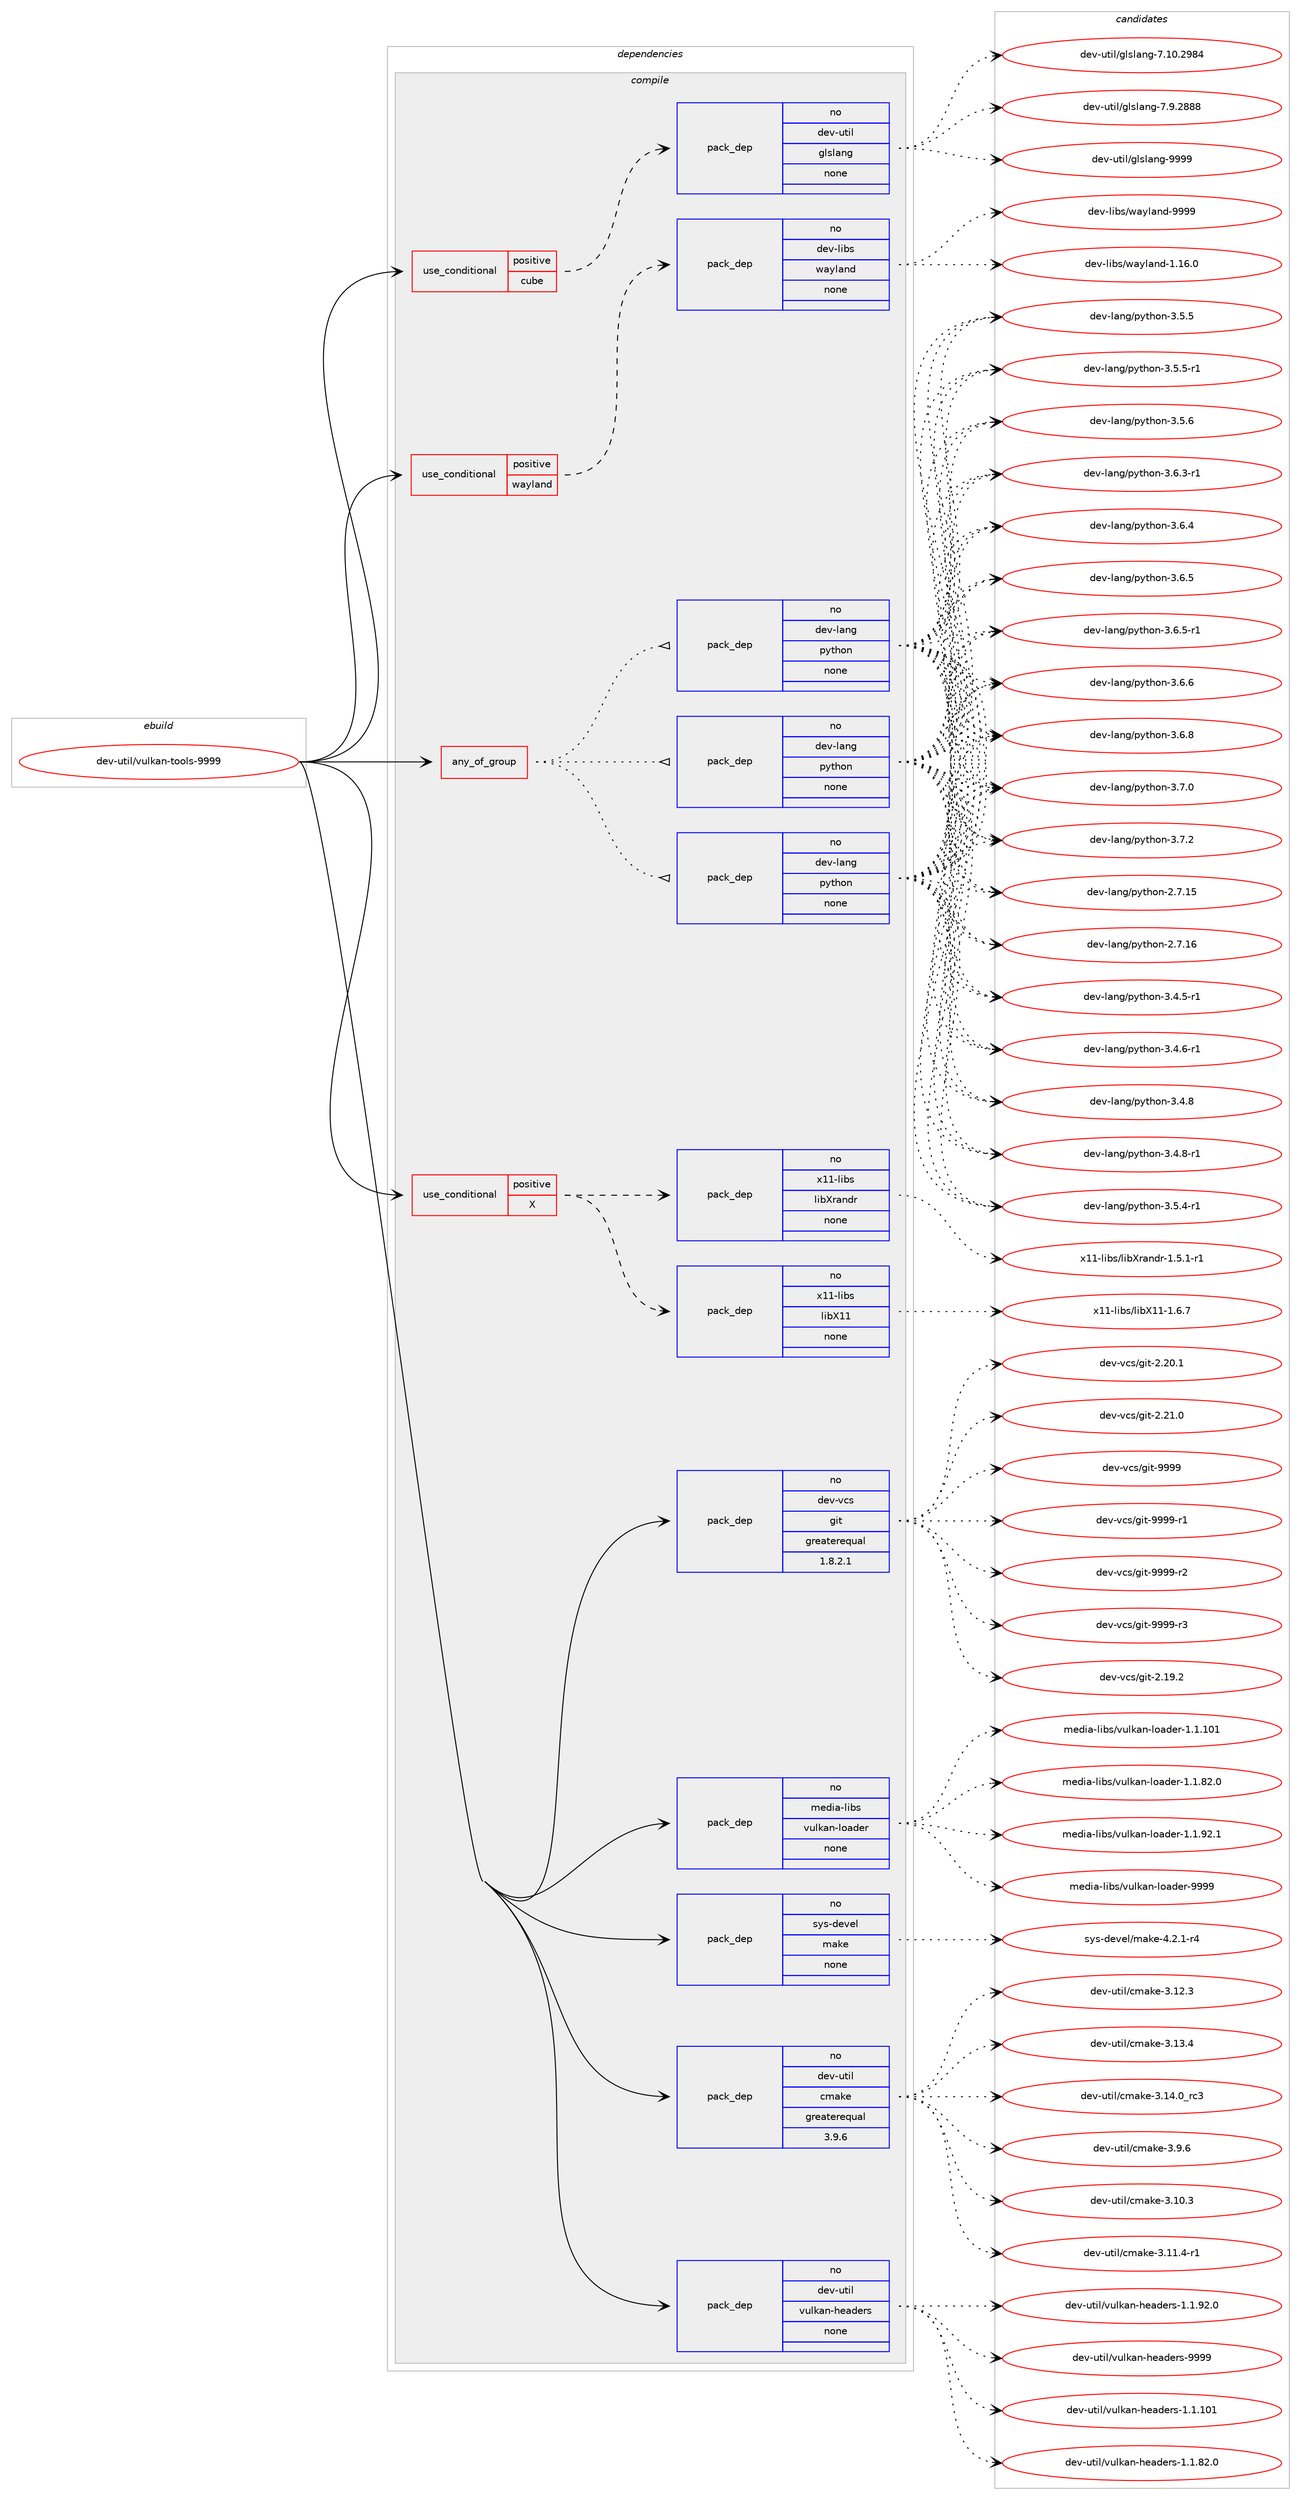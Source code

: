 digraph prolog {

# *************
# Graph options
# *************

newrank=true;
concentrate=true;
compound=true;
graph [rankdir=LR,fontname=Helvetica,fontsize=10,ranksep=1.5];#, ranksep=2.5, nodesep=0.2];
edge  [arrowhead=vee];
node  [fontname=Helvetica,fontsize=10];

# **********
# The ebuild
# **********

subgraph cluster_leftcol {
color=gray;
rank=same;
label=<<i>ebuild</i>>;
id [label="dev-util/vulkan-tools-9999", color=red, width=4, href="../dev-util/vulkan-tools-9999.svg"];
}

# ****************
# The dependencies
# ****************

subgraph cluster_midcol {
color=gray;
label=<<i>dependencies</i>>;
subgraph cluster_compile {
fillcolor="#eeeeee";
style=filled;
label=<<i>compile</i>>;
subgraph any23144 {
dependency1549902 [label=<<TABLE BORDER="0" CELLBORDER="1" CELLSPACING="0" CELLPADDING="4"><TR><TD CELLPADDING="10">any_of_group</TD></TR></TABLE>>, shape=none, color=red];subgraph pack1100932 {
dependency1549903 [label=<<TABLE BORDER="0" CELLBORDER="1" CELLSPACING="0" CELLPADDING="4" WIDTH="220"><TR><TD ROWSPAN="6" CELLPADDING="30">pack_dep</TD></TR><TR><TD WIDTH="110">no</TD></TR><TR><TD>dev-lang</TD></TR><TR><TD>python</TD></TR><TR><TD>none</TD></TR><TR><TD></TD></TR></TABLE>>, shape=none, color=blue];
}
dependency1549902:e -> dependency1549903:w [weight=20,style="dotted",arrowhead="oinv"];
subgraph pack1100933 {
dependency1549904 [label=<<TABLE BORDER="0" CELLBORDER="1" CELLSPACING="0" CELLPADDING="4" WIDTH="220"><TR><TD ROWSPAN="6" CELLPADDING="30">pack_dep</TD></TR><TR><TD WIDTH="110">no</TD></TR><TR><TD>dev-lang</TD></TR><TR><TD>python</TD></TR><TR><TD>none</TD></TR><TR><TD></TD></TR></TABLE>>, shape=none, color=blue];
}
dependency1549902:e -> dependency1549904:w [weight=20,style="dotted",arrowhead="oinv"];
subgraph pack1100934 {
dependency1549905 [label=<<TABLE BORDER="0" CELLBORDER="1" CELLSPACING="0" CELLPADDING="4" WIDTH="220"><TR><TD ROWSPAN="6" CELLPADDING="30">pack_dep</TD></TR><TR><TD WIDTH="110">no</TD></TR><TR><TD>dev-lang</TD></TR><TR><TD>python</TD></TR><TR><TD>none</TD></TR><TR><TD></TD></TR></TABLE>>, shape=none, color=blue];
}
dependency1549902:e -> dependency1549905:w [weight=20,style="dotted",arrowhead="oinv"];
}
id:e -> dependency1549902:w [weight=20,style="solid",arrowhead="vee"];
subgraph cond425233 {
dependency1549906 [label=<<TABLE BORDER="0" CELLBORDER="1" CELLSPACING="0" CELLPADDING="4"><TR><TD ROWSPAN="3" CELLPADDING="10">use_conditional</TD></TR><TR><TD>positive</TD></TR><TR><TD>X</TD></TR></TABLE>>, shape=none, color=red];
subgraph pack1100935 {
dependency1549907 [label=<<TABLE BORDER="0" CELLBORDER="1" CELLSPACING="0" CELLPADDING="4" WIDTH="220"><TR><TD ROWSPAN="6" CELLPADDING="30">pack_dep</TD></TR><TR><TD WIDTH="110">no</TD></TR><TR><TD>x11-libs</TD></TR><TR><TD>libX11</TD></TR><TR><TD>none</TD></TR><TR><TD></TD></TR></TABLE>>, shape=none, color=blue];
}
dependency1549906:e -> dependency1549907:w [weight=20,style="dashed",arrowhead="vee"];
subgraph pack1100936 {
dependency1549908 [label=<<TABLE BORDER="0" CELLBORDER="1" CELLSPACING="0" CELLPADDING="4" WIDTH="220"><TR><TD ROWSPAN="6" CELLPADDING="30">pack_dep</TD></TR><TR><TD WIDTH="110">no</TD></TR><TR><TD>x11-libs</TD></TR><TR><TD>libXrandr</TD></TR><TR><TD>none</TD></TR><TR><TD></TD></TR></TABLE>>, shape=none, color=blue];
}
dependency1549906:e -> dependency1549908:w [weight=20,style="dashed",arrowhead="vee"];
}
id:e -> dependency1549906:w [weight=20,style="solid",arrowhead="vee"];
subgraph cond425234 {
dependency1549909 [label=<<TABLE BORDER="0" CELLBORDER="1" CELLSPACING="0" CELLPADDING="4"><TR><TD ROWSPAN="3" CELLPADDING="10">use_conditional</TD></TR><TR><TD>positive</TD></TR><TR><TD>cube</TD></TR></TABLE>>, shape=none, color=red];
subgraph pack1100937 {
dependency1549910 [label=<<TABLE BORDER="0" CELLBORDER="1" CELLSPACING="0" CELLPADDING="4" WIDTH="220"><TR><TD ROWSPAN="6" CELLPADDING="30">pack_dep</TD></TR><TR><TD WIDTH="110">no</TD></TR><TR><TD>dev-util</TD></TR><TR><TD>glslang</TD></TR><TR><TD>none</TD></TR><TR><TD></TD></TR></TABLE>>, shape=none, color=blue];
}
dependency1549909:e -> dependency1549910:w [weight=20,style="dashed",arrowhead="vee"];
}
id:e -> dependency1549909:w [weight=20,style="solid",arrowhead="vee"];
subgraph cond425235 {
dependency1549911 [label=<<TABLE BORDER="0" CELLBORDER="1" CELLSPACING="0" CELLPADDING="4"><TR><TD ROWSPAN="3" CELLPADDING="10">use_conditional</TD></TR><TR><TD>positive</TD></TR><TR><TD>wayland</TD></TR></TABLE>>, shape=none, color=red];
subgraph pack1100938 {
dependency1549912 [label=<<TABLE BORDER="0" CELLBORDER="1" CELLSPACING="0" CELLPADDING="4" WIDTH="220"><TR><TD ROWSPAN="6" CELLPADDING="30">pack_dep</TD></TR><TR><TD WIDTH="110">no</TD></TR><TR><TD>dev-libs</TD></TR><TR><TD>wayland</TD></TR><TR><TD>none</TD></TR><TR><TD></TD></TR></TABLE>>, shape=none, color=blue];
}
dependency1549911:e -> dependency1549912:w [weight=20,style="dashed",arrowhead="vee"];
}
id:e -> dependency1549911:w [weight=20,style="solid",arrowhead="vee"];
subgraph pack1100939 {
dependency1549913 [label=<<TABLE BORDER="0" CELLBORDER="1" CELLSPACING="0" CELLPADDING="4" WIDTH="220"><TR><TD ROWSPAN="6" CELLPADDING="30">pack_dep</TD></TR><TR><TD WIDTH="110">no</TD></TR><TR><TD>dev-util</TD></TR><TR><TD>cmake</TD></TR><TR><TD>greaterequal</TD></TR><TR><TD>3.9.6</TD></TR></TABLE>>, shape=none, color=blue];
}
id:e -> dependency1549913:w [weight=20,style="solid",arrowhead="vee"];
subgraph pack1100940 {
dependency1549914 [label=<<TABLE BORDER="0" CELLBORDER="1" CELLSPACING="0" CELLPADDING="4" WIDTH="220"><TR><TD ROWSPAN="6" CELLPADDING="30">pack_dep</TD></TR><TR><TD WIDTH="110">no</TD></TR><TR><TD>dev-util</TD></TR><TR><TD>vulkan-headers</TD></TR><TR><TD>none</TD></TR><TR><TD></TD></TR></TABLE>>, shape=none, color=blue];
}
id:e -> dependency1549914:w [weight=20,style="solid",arrowhead="vee"];
subgraph pack1100941 {
dependency1549915 [label=<<TABLE BORDER="0" CELLBORDER="1" CELLSPACING="0" CELLPADDING="4" WIDTH="220"><TR><TD ROWSPAN="6" CELLPADDING="30">pack_dep</TD></TR><TR><TD WIDTH="110">no</TD></TR><TR><TD>dev-vcs</TD></TR><TR><TD>git</TD></TR><TR><TD>greaterequal</TD></TR><TR><TD>1.8.2.1</TD></TR></TABLE>>, shape=none, color=blue];
}
id:e -> dependency1549915:w [weight=20,style="solid",arrowhead="vee"];
subgraph pack1100942 {
dependency1549916 [label=<<TABLE BORDER="0" CELLBORDER="1" CELLSPACING="0" CELLPADDING="4" WIDTH="220"><TR><TD ROWSPAN="6" CELLPADDING="30">pack_dep</TD></TR><TR><TD WIDTH="110">no</TD></TR><TR><TD>media-libs</TD></TR><TR><TD>vulkan-loader</TD></TR><TR><TD>none</TD></TR><TR><TD></TD></TR></TABLE>>, shape=none, color=blue];
}
id:e -> dependency1549916:w [weight=20,style="solid",arrowhead="vee"];
subgraph pack1100943 {
dependency1549917 [label=<<TABLE BORDER="0" CELLBORDER="1" CELLSPACING="0" CELLPADDING="4" WIDTH="220"><TR><TD ROWSPAN="6" CELLPADDING="30">pack_dep</TD></TR><TR><TD WIDTH="110">no</TD></TR><TR><TD>sys-devel</TD></TR><TR><TD>make</TD></TR><TR><TD>none</TD></TR><TR><TD></TD></TR></TABLE>>, shape=none, color=blue];
}
id:e -> dependency1549917:w [weight=20,style="solid",arrowhead="vee"];
}
subgraph cluster_compileandrun {
fillcolor="#eeeeee";
style=filled;
label=<<i>compile and run</i>>;
}
subgraph cluster_run {
fillcolor="#eeeeee";
style=filled;
label=<<i>run</i>>;
}
}

# **************
# The candidates
# **************

subgraph cluster_choices {
rank=same;
color=gray;
label=<<i>candidates</i>>;

subgraph choice1100932 {
color=black;
nodesep=1;
choice10010111845108971101034711212111610411111045504655464953 [label="dev-lang/python-2.7.15", color=red, width=4,href="../dev-lang/python-2.7.15.svg"];
choice10010111845108971101034711212111610411111045504655464954 [label="dev-lang/python-2.7.16", color=red, width=4,href="../dev-lang/python-2.7.16.svg"];
choice1001011184510897110103471121211161041111104551465246534511449 [label="dev-lang/python-3.4.5-r1", color=red, width=4,href="../dev-lang/python-3.4.5-r1.svg"];
choice1001011184510897110103471121211161041111104551465246544511449 [label="dev-lang/python-3.4.6-r1", color=red, width=4,href="../dev-lang/python-3.4.6-r1.svg"];
choice100101118451089711010347112121116104111110455146524656 [label="dev-lang/python-3.4.8", color=red, width=4,href="../dev-lang/python-3.4.8.svg"];
choice1001011184510897110103471121211161041111104551465246564511449 [label="dev-lang/python-3.4.8-r1", color=red, width=4,href="../dev-lang/python-3.4.8-r1.svg"];
choice1001011184510897110103471121211161041111104551465346524511449 [label="dev-lang/python-3.5.4-r1", color=red, width=4,href="../dev-lang/python-3.5.4-r1.svg"];
choice100101118451089711010347112121116104111110455146534653 [label="dev-lang/python-3.5.5", color=red, width=4,href="../dev-lang/python-3.5.5.svg"];
choice1001011184510897110103471121211161041111104551465346534511449 [label="dev-lang/python-3.5.5-r1", color=red, width=4,href="../dev-lang/python-3.5.5-r1.svg"];
choice100101118451089711010347112121116104111110455146534654 [label="dev-lang/python-3.5.6", color=red, width=4,href="../dev-lang/python-3.5.6.svg"];
choice1001011184510897110103471121211161041111104551465446514511449 [label="dev-lang/python-3.6.3-r1", color=red, width=4,href="../dev-lang/python-3.6.3-r1.svg"];
choice100101118451089711010347112121116104111110455146544652 [label="dev-lang/python-3.6.4", color=red, width=4,href="../dev-lang/python-3.6.4.svg"];
choice100101118451089711010347112121116104111110455146544653 [label="dev-lang/python-3.6.5", color=red, width=4,href="../dev-lang/python-3.6.5.svg"];
choice1001011184510897110103471121211161041111104551465446534511449 [label="dev-lang/python-3.6.5-r1", color=red, width=4,href="../dev-lang/python-3.6.5-r1.svg"];
choice100101118451089711010347112121116104111110455146544654 [label="dev-lang/python-3.6.6", color=red, width=4,href="../dev-lang/python-3.6.6.svg"];
choice100101118451089711010347112121116104111110455146544656 [label="dev-lang/python-3.6.8", color=red, width=4,href="../dev-lang/python-3.6.8.svg"];
choice100101118451089711010347112121116104111110455146554648 [label="dev-lang/python-3.7.0", color=red, width=4,href="../dev-lang/python-3.7.0.svg"];
choice100101118451089711010347112121116104111110455146554650 [label="dev-lang/python-3.7.2", color=red, width=4,href="../dev-lang/python-3.7.2.svg"];
dependency1549903:e -> choice10010111845108971101034711212111610411111045504655464953:w [style=dotted,weight="100"];
dependency1549903:e -> choice10010111845108971101034711212111610411111045504655464954:w [style=dotted,weight="100"];
dependency1549903:e -> choice1001011184510897110103471121211161041111104551465246534511449:w [style=dotted,weight="100"];
dependency1549903:e -> choice1001011184510897110103471121211161041111104551465246544511449:w [style=dotted,weight="100"];
dependency1549903:e -> choice100101118451089711010347112121116104111110455146524656:w [style=dotted,weight="100"];
dependency1549903:e -> choice1001011184510897110103471121211161041111104551465246564511449:w [style=dotted,weight="100"];
dependency1549903:e -> choice1001011184510897110103471121211161041111104551465346524511449:w [style=dotted,weight="100"];
dependency1549903:e -> choice100101118451089711010347112121116104111110455146534653:w [style=dotted,weight="100"];
dependency1549903:e -> choice1001011184510897110103471121211161041111104551465346534511449:w [style=dotted,weight="100"];
dependency1549903:e -> choice100101118451089711010347112121116104111110455146534654:w [style=dotted,weight="100"];
dependency1549903:e -> choice1001011184510897110103471121211161041111104551465446514511449:w [style=dotted,weight="100"];
dependency1549903:e -> choice100101118451089711010347112121116104111110455146544652:w [style=dotted,weight="100"];
dependency1549903:e -> choice100101118451089711010347112121116104111110455146544653:w [style=dotted,weight="100"];
dependency1549903:e -> choice1001011184510897110103471121211161041111104551465446534511449:w [style=dotted,weight="100"];
dependency1549903:e -> choice100101118451089711010347112121116104111110455146544654:w [style=dotted,weight="100"];
dependency1549903:e -> choice100101118451089711010347112121116104111110455146544656:w [style=dotted,weight="100"];
dependency1549903:e -> choice100101118451089711010347112121116104111110455146554648:w [style=dotted,weight="100"];
dependency1549903:e -> choice100101118451089711010347112121116104111110455146554650:w [style=dotted,weight="100"];
}
subgraph choice1100933 {
color=black;
nodesep=1;
choice10010111845108971101034711212111610411111045504655464953 [label="dev-lang/python-2.7.15", color=red, width=4,href="../dev-lang/python-2.7.15.svg"];
choice10010111845108971101034711212111610411111045504655464954 [label="dev-lang/python-2.7.16", color=red, width=4,href="../dev-lang/python-2.7.16.svg"];
choice1001011184510897110103471121211161041111104551465246534511449 [label="dev-lang/python-3.4.5-r1", color=red, width=4,href="../dev-lang/python-3.4.5-r1.svg"];
choice1001011184510897110103471121211161041111104551465246544511449 [label="dev-lang/python-3.4.6-r1", color=red, width=4,href="../dev-lang/python-3.4.6-r1.svg"];
choice100101118451089711010347112121116104111110455146524656 [label="dev-lang/python-3.4.8", color=red, width=4,href="../dev-lang/python-3.4.8.svg"];
choice1001011184510897110103471121211161041111104551465246564511449 [label="dev-lang/python-3.4.8-r1", color=red, width=4,href="../dev-lang/python-3.4.8-r1.svg"];
choice1001011184510897110103471121211161041111104551465346524511449 [label="dev-lang/python-3.5.4-r1", color=red, width=4,href="../dev-lang/python-3.5.4-r1.svg"];
choice100101118451089711010347112121116104111110455146534653 [label="dev-lang/python-3.5.5", color=red, width=4,href="../dev-lang/python-3.5.5.svg"];
choice1001011184510897110103471121211161041111104551465346534511449 [label="dev-lang/python-3.5.5-r1", color=red, width=4,href="../dev-lang/python-3.5.5-r1.svg"];
choice100101118451089711010347112121116104111110455146534654 [label="dev-lang/python-3.5.6", color=red, width=4,href="../dev-lang/python-3.5.6.svg"];
choice1001011184510897110103471121211161041111104551465446514511449 [label="dev-lang/python-3.6.3-r1", color=red, width=4,href="../dev-lang/python-3.6.3-r1.svg"];
choice100101118451089711010347112121116104111110455146544652 [label="dev-lang/python-3.6.4", color=red, width=4,href="../dev-lang/python-3.6.4.svg"];
choice100101118451089711010347112121116104111110455146544653 [label="dev-lang/python-3.6.5", color=red, width=4,href="../dev-lang/python-3.6.5.svg"];
choice1001011184510897110103471121211161041111104551465446534511449 [label="dev-lang/python-3.6.5-r1", color=red, width=4,href="../dev-lang/python-3.6.5-r1.svg"];
choice100101118451089711010347112121116104111110455146544654 [label="dev-lang/python-3.6.6", color=red, width=4,href="../dev-lang/python-3.6.6.svg"];
choice100101118451089711010347112121116104111110455146544656 [label="dev-lang/python-3.6.8", color=red, width=4,href="../dev-lang/python-3.6.8.svg"];
choice100101118451089711010347112121116104111110455146554648 [label="dev-lang/python-3.7.0", color=red, width=4,href="../dev-lang/python-3.7.0.svg"];
choice100101118451089711010347112121116104111110455146554650 [label="dev-lang/python-3.7.2", color=red, width=4,href="../dev-lang/python-3.7.2.svg"];
dependency1549904:e -> choice10010111845108971101034711212111610411111045504655464953:w [style=dotted,weight="100"];
dependency1549904:e -> choice10010111845108971101034711212111610411111045504655464954:w [style=dotted,weight="100"];
dependency1549904:e -> choice1001011184510897110103471121211161041111104551465246534511449:w [style=dotted,weight="100"];
dependency1549904:e -> choice1001011184510897110103471121211161041111104551465246544511449:w [style=dotted,weight="100"];
dependency1549904:e -> choice100101118451089711010347112121116104111110455146524656:w [style=dotted,weight="100"];
dependency1549904:e -> choice1001011184510897110103471121211161041111104551465246564511449:w [style=dotted,weight="100"];
dependency1549904:e -> choice1001011184510897110103471121211161041111104551465346524511449:w [style=dotted,weight="100"];
dependency1549904:e -> choice100101118451089711010347112121116104111110455146534653:w [style=dotted,weight="100"];
dependency1549904:e -> choice1001011184510897110103471121211161041111104551465346534511449:w [style=dotted,weight="100"];
dependency1549904:e -> choice100101118451089711010347112121116104111110455146534654:w [style=dotted,weight="100"];
dependency1549904:e -> choice1001011184510897110103471121211161041111104551465446514511449:w [style=dotted,weight="100"];
dependency1549904:e -> choice100101118451089711010347112121116104111110455146544652:w [style=dotted,weight="100"];
dependency1549904:e -> choice100101118451089711010347112121116104111110455146544653:w [style=dotted,weight="100"];
dependency1549904:e -> choice1001011184510897110103471121211161041111104551465446534511449:w [style=dotted,weight="100"];
dependency1549904:e -> choice100101118451089711010347112121116104111110455146544654:w [style=dotted,weight="100"];
dependency1549904:e -> choice100101118451089711010347112121116104111110455146544656:w [style=dotted,weight="100"];
dependency1549904:e -> choice100101118451089711010347112121116104111110455146554648:w [style=dotted,weight="100"];
dependency1549904:e -> choice100101118451089711010347112121116104111110455146554650:w [style=dotted,weight="100"];
}
subgraph choice1100934 {
color=black;
nodesep=1;
choice10010111845108971101034711212111610411111045504655464953 [label="dev-lang/python-2.7.15", color=red, width=4,href="../dev-lang/python-2.7.15.svg"];
choice10010111845108971101034711212111610411111045504655464954 [label="dev-lang/python-2.7.16", color=red, width=4,href="../dev-lang/python-2.7.16.svg"];
choice1001011184510897110103471121211161041111104551465246534511449 [label="dev-lang/python-3.4.5-r1", color=red, width=4,href="../dev-lang/python-3.4.5-r1.svg"];
choice1001011184510897110103471121211161041111104551465246544511449 [label="dev-lang/python-3.4.6-r1", color=red, width=4,href="../dev-lang/python-3.4.6-r1.svg"];
choice100101118451089711010347112121116104111110455146524656 [label="dev-lang/python-3.4.8", color=red, width=4,href="../dev-lang/python-3.4.8.svg"];
choice1001011184510897110103471121211161041111104551465246564511449 [label="dev-lang/python-3.4.8-r1", color=red, width=4,href="../dev-lang/python-3.4.8-r1.svg"];
choice1001011184510897110103471121211161041111104551465346524511449 [label="dev-lang/python-3.5.4-r1", color=red, width=4,href="../dev-lang/python-3.5.4-r1.svg"];
choice100101118451089711010347112121116104111110455146534653 [label="dev-lang/python-3.5.5", color=red, width=4,href="../dev-lang/python-3.5.5.svg"];
choice1001011184510897110103471121211161041111104551465346534511449 [label="dev-lang/python-3.5.5-r1", color=red, width=4,href="../dev-lang/python-3.5.5-r1.svg"];
choice100101118451089711010347112121116104111110455146534654 [label="dev-lang/python-3.5.6", color=red, width=4,href="../dev-lang/python-3.5.6.svg"];
choice1001011184510897110103471121211161041111104551465446514511449 [label="dev-lang/python-3.6.3-r1", color=red, width=4,href="../dev-lang/python-3.6.3-r1.svg"];
choice100101118451089711010347112121116104111110455146544652 [label="dev-lang/python-3.6.4", color=red, width=4,href="../dev-lang/python-3.6.4.svg"];
choice100101118451089711010347112121116104111110455146544653 [label="dev-lang/python-3.6.5", color=red, width=4,href="../dev-lang/python-3.6.5.svg"];
choice1001011184510897110103471121211161041111104551465446534511449 [label="dev-lang/python-3.6.5-r1", color=red, width=4,href="../dev-lang/python-3.6.5-r1.svg"];
choice100101118451089711010347112121116104111110455146544654 [label="dev-lang/python-3.6.6", color=red, width=4,href="../dev-lang/python-3.6.6.svg"];
choice100101118451089711010347112121116104111110455146544656 [label="dev-lang/python-3.6.8", color=red, width=4,href="../dev-lang/python-3.6.8.svg"];
choice100101118451089711010347112121116104111110455146554648 [label="dev-lang/python-3.7.0", color=red, width=4,href="../dev-lang/python-3.7.0.svg"];
choice100101118451089711010347112121116104111110455146554650 [label="dev-lang/python-3.7.2", color=red, width=4,href="../dev-lang/python-3.7.2.svg"];
dependency1549905:e -> choice10010111845108971101034711212111610411111045504655464953:w [style=dotted,weight="100"];
dependency1549905:e -> choice10010111845108971101034711212111610411111045504655464954:w [style=dotted,weight="100"];
dependency1549905:e -> choice1001011184510897110103471121211161041111104551465246534511449:w [style=dotted,weight="100"];
dependency1549905:e -> choice1001011184510897110103471121211161041111104551465246544511449:w [style=dotted,weight="100"];
dependency1549905:e -> choice100101118451089711010347112121116104111110455146524656:w [style=dotted,weight="100"];
dependency1549905:e -> choice1001011184510897110103471121211161041111104551465246564511449:w [style=dotted,weight="100"];
dependency1549905:e -> choice1001011184510897110103471121211161041111104551465346524511449:w [style=dotted,weight="100"];
dependency1549905:e -> choice100101118451089711010347112121116104111110455146534653:w [style=dotted,weight="100"];
dependency1549905:e -> choice1001011184510897110103471121211161041111104551465346534511449:w [style=dotted,weight="100"];
dependency1549905:e -> choice100101118451089711010347112121116104111110455146534654:w [style=dotted,weight="100"];
dependency1549905:e -> choice1001011184510897110103471121211161041111104551465446514511449:w [style=dotted,weight="100"];
dependency1549905:e -> choice100101118451089711010347112121116104111110455146544652:w [style=dotted,weight="100"];
dependency1549905:e -> choice100101118451089711010347112121116104111110455146544653:w [style=dotted,weight="100"];
dependency1549905:e -> choice1001011184510897110103471121211161041111104551465446534511449:w [style=dotted,weight="100"];
dependency1549905:e -> choice100101118451089711010347112121116104111110455146544654:w [style=dotted,weight="100"];
dependency1549905:e -> choice100101118451089711010347112121116104111110455146544656:w [style=dotted,weight="100"];
dependency1549905:e -> choice100101118451089711010347112121116104111110455146554648:w [style=dotted,weight="100"];
dependency1549905:e -> choice100101118451089711010347112121116104111110455146554650:w [style=dotted,weight="100"];
}
subgraph choice1100935 {
color=black;
nodesep=1;
choice120494945108105981154710810598884949454946544655 [label="x11-libs/libX11-1.6.7", color=red, width=4,href="../x11-libs/libX11-1.6.7.svg"];
dependency1549907:e -> choice120494945108105981154710810598884949454946544655:w [style=dotted,weight="100"];
}
subgraph choice1100936 {
color=black;
nodesep=1;
choice12049494510810598115471081059888114971101001144549465346494511449 [label="x11-libs/libXrandr-1.5.1-r1", color=red, width=4,href="../x11-libs/libXrandr-1.5.1-r1.svg"];
dependency1549908:e -> choice12049494510810598115471081059888114971101001144549465346494511449:w [style=dotted,weight="100"];
}
subgraph choice1100937 {
color=black;
nodesep=1;
choice10010111845117116105108471031081151089711010345554649484650575652 [label="dev-util/glslang-7.10.2984", color=red, width=4,href="../dev-util/glslang-7.10.2984.svg"];
choice100101118451171161051084710310811510897110103455546574650565656 [label="dev-util/glslang-7.9.2888", color=red, width=4,href="../dev-util/glslang-7.9.2888.svg"];
choice1001011184511711610510847103108115108971101034557575757 [label="dev-util/glslang-9999", color=red, width=4,href="../dev-util/glslang-9999.svg"];
dependency1549910:e -> choice10010111845117116105108471031081151089711010345554649484650575652:w [style=dotted,weight="100"];
dependency1549910:e -> choice100101118451171161051084710310811510897110103455546574650565656:w [style=dotted,weight="100"];
dependency1549910:e -> choice1001011184511711610510847103108115108971101034557575757:w [style=dotted,weight="100"];
}
subgraph choice1100938 {
color=black;
nodesep=1;
choice100101118451081059811547119971211089711010045494649544648 [label="dev-libs/wayland-1.16.0", color=red, width=4,href="../dev-libs/wayland-1.16.0.svg"];
choice10010111845108105981154711997121108971101004557575757 [label="dev-libs/wayland-9999", color=red, width=4,href="../dev-libs/wayland-9999.svg"];
dependency1549912:e -> choice100101118451081059811547119971211089711010045494649544648:w [style=dotted,weight="100"];
dependency1549912:e -> choice10010111845108105981154711997121108971101004557575757:w [style=dotted,weight="100"];
}
subgraph choice1100939 {
color=black;
nodesep=1;
choice1001011184511711610510847991099710710145514649484651 [label="dev-util/cmake-3.10.3", color=red, width=4,href="../dev-util/cmake-3.10.3.svg"];
choice10010111845117116105108479910997107101455146494946524511449 [label="dev-util/cmake-3.11.4-r1", color=red, width=4,href="../dev-util/cmake-3.11.4-r1.svg"];
choice1001011184511711610510847991099710710145514649504651 [label="dev-util/cmake-3.12.3", color=red, width=4,href="../dev-util/cmake-3.12.3.svg"];
choice1001011184511711610510847991099710710145514649514652 [label="dev-util/cmake-3.13.4", color=red, width=4,href="../dev-util/cmake-3.13.4.svg"];
choice1001011184511711610510847991099710710145514649524648951149951 [label="dev-util/cmake-3.14.0_rc3", color=red, width=4,href="../dev-util/cmake-3.14.0_rc3.svg"];
choice10010111845117116105108479910997107101455146574654 [label="dev-util/cmake-3.9.6", color=red, width=4,href="../dev-util/cmake-3.9.6.svg"];
dependency1549913:e -> choice1001011184511711610510847991099710710145514649484651:w [style=dotted,weight="100"];
dependency1549913:e -> choice10010111845117116105108479910997107101455146494946524511449:w [style=dotted,weight="100"];
dependency1549913:e -> choice1001011184511711610510847991099710710145514649504651:w [style=dotted,weight="100"];
dependency1549913:e -> choice1001011184511711610510847991099710710145514649514652:w [style=dotted,weight="100"];
dependency1549913:e -> choice1001011184511711610510847991099710710145514649524648951149951:w [style=dotted,weight="100"];
dependency1549913:e -> choice10010111845117116105108479910997107101455146574654:w [style=dotted,weight="100"];
}
subgraph choice1100940 {
color=black;
nodesep=1;
choice10010111845117116105108471181171081079711045104101971001011141154549464946494849 [label="dev-util/vulkan-headers-1.1.101", color=red, width=4,href="../dev-util/vulkan-headers-1.1.101.svg"];
choice1001011184511711610510847118117108107971104510410197100101114115454946494656504648 [label="dev-util/vulkan-headers-1.1.82.0", color=red, width=4,href="../dev-util/vulkan-headers-1.1.82.0.svg"];
choice1001011184511711610510847118117108107971104510410197100101114115454946494657504648 [label="dev-util/vulkan-headers-1.1.92.0", color=red, width=4,href="../dev-util/vulkan-headers-1.1.92.0.svg"];
choice10010111845117116105108471181171081079711045104101971001011141154557575757 [label="dev-util/vulkan-headers-9999", color=red, width=4,href="../dev-util/vulkan-headers-9999.svg"];
dependency1549914:e -> choice10010111845117116105108471181171081079711045104101971001011141154549464946494849:w [style=dotted,weight="100"];
dependency1549914:e -> choice1001011184511711610510847118117108107971104510410197100101114115454946494656504648:w [style=dotted,weight="100"];
dependency1549914:e -> choice1001011184511711610510847118117108107971104510410197100101114115454946494657504648:w [style=dotted,weight="100"];
dependency1549914:e -> choice10010111845117116105108471181171081079711045104101971001011141154557575757:w [style=dotted,weight="100"];
}
subgraph choice1100941 {
color=black;
nodesep=1;
choice10010111845118991154710310511645504649574650 [label="dev-vcs/git-2.19.2", color=red, width=4,href="../dev-vcs/git-2.19.2.svg"];
choice10010111845118991154710310511645504650484649 [label="dev-vcs/git-2.20.1", color=red, width=4,href="../dev-vcs/git-2.20.1.svg"];
choice10010111845118991154710310511645504650494648 [label="dev-vcs/git-2.21.0", color=red, width=4,href="../dev-vcs/git-2.21.0.svg"];
choice1001011184511899115471031051164557575757 [label="dev-vcs/git-9999", color=red, width=4,href="../dev-vcs/git-9999.svg"];
choice10010111845118991154710310511645575757574511449 [label="dev-vcs/git-9999-r1", color=red, width=4,href="../dev-vcs/git-9999-r1.svg"];
choice10010111845118991154710310511645575757574511450 [label="dev-vcs/git-9999-r2", color=red, width=4,href="../dev-vcs/git-9999-r2.svg"];
choice10010111845118991154710310511645575757574511451 [label="dev-vcs/git-9999-r3", color=red, width=4,href="../dev-vcs/git-9999-r3.svg"];
dependency1549915:e -> choice10010111845118991154710310511645504649574650:w [style=dotted,weight="100"];
dependency1549915:e -> choice10010111845118991154710310511645504650484649:w [style=dotted,weight="100"];
dependency1549915:e -> choice10010111845118991154710310511645504650494648:w [style=dotted,weight="100"];
dependency1549915:e -> choice1001011184511899115471031051164557575757:w [style=dotted,weight="100"];
dependency1549915:e -> choice10010111845118991154710310511645575757574511449:w [style=dotted,weight="100"];
dependency1549915:e -> choice10010111845118991154710310511645575757574511450:w [style=dotted,weight="100"];
dependency1549915:e -> choice10010111845118991154710310511645575757574511451:w [style=dotted,weight="100"];
}
subgraph choice1100942 {
color=black;
nodesep=1;
choice109101100105974510810598115471181171081079711045108111971001011144549464946494849 [label="media-libs/vulkan-loader-1.1.101", color=red, width=4,href="../media-libs/vulkan-loader-1.1.101.svg"];
choice10910110010597451081059811547118117108107971104510811197100101114454946494656504648 [label="media-libs/vulkan-loader-1.1.82.0", color=red, width=4,href="../media-libs/vulkan-loader-1.1.82.0.svg"];
choice10910110010597451081059811547118117108107971104510811197100101114454946494657504649 [label="media-libs/vulkan-loader-1.1.92.1", color=red, width=4,href="../media-libs/vulkan-loader-1.1.92.1.svg"];
choice109101100105974510810598115471181171081079711045108111971001011144557575757 [label="media-libs/vulkan-loader-9999", color=red, width=4,href="../media-libs/vulkan-loader-9999.svg"];
dependency1549916:e -> choice109101100105974510810598115471181171081079711045108111971001011144549464946494849:w [style=dotted,weight="100"];
dependency1549916:e -> choice10910110010597451081059811547118117108107971104510811197100101114454946494656504648:w [style=dotted,weight="100"];
dependency1549916:e -> choice10910110010597451081059811547118117108107971104510811197100101114454946494657504649:w [style=dotted,weight="100"];
dependency1549916:e -> choice109101100105974510810598115471181171081079711045108111971001011144557575757:w [style=dotted,weight="100"];
}
subgraph choice1100943 {
color=black;
nodesep=1;
choice1151211154510010111810110847109971071014552465046494511452 [label="sys-devel/make-4.2.1-r4", color=red, width=4,href="../sys-devel/make-4.2.1-r4.svg"];
dependency1549917:e -> choice1151211154510010111810110847109971071014552465046494511452:w [style=dotted,weight="100"];
}
}

}
